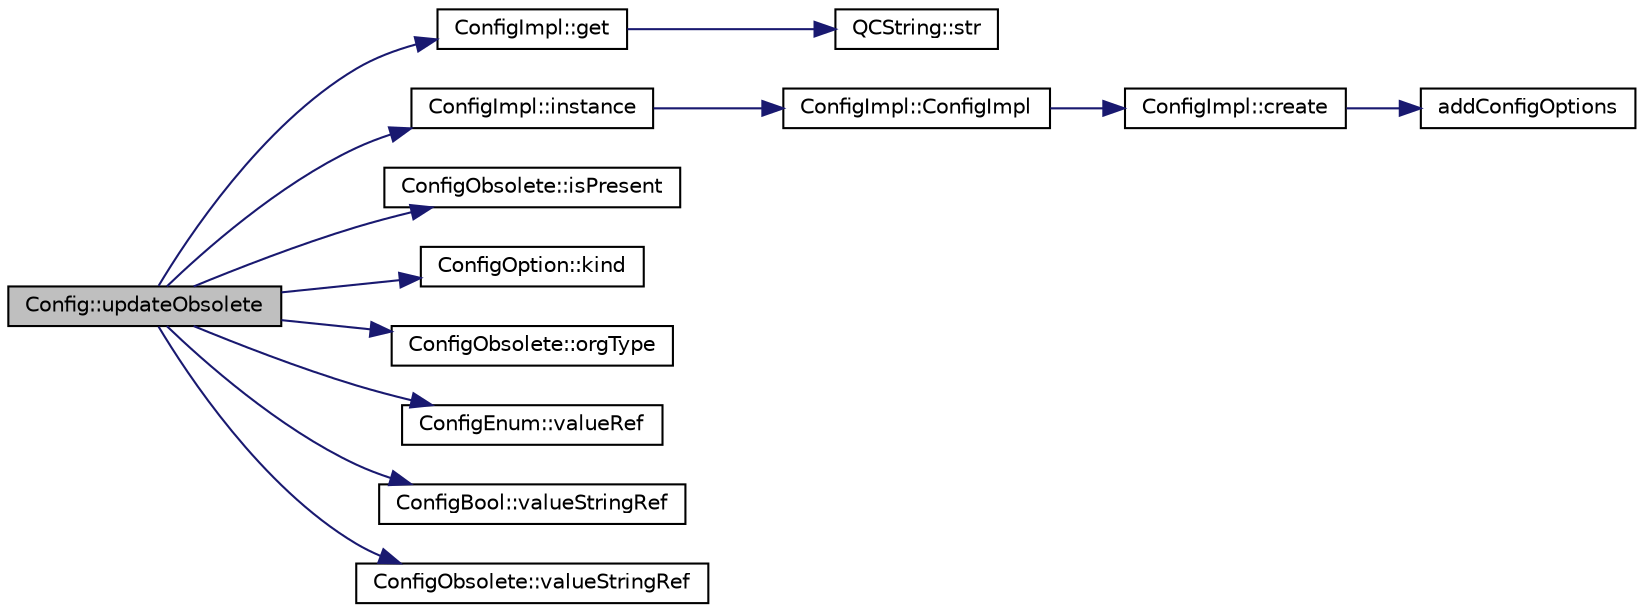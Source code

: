 digraph "Config::updateObsolete"
{
 // LATEX_PDF_SIZE
  edge [fontname="Helvetica",fontsize="10",labelfontname="Helvetica",labelfontsize="10"];
  node [fontname="Helvetica",fontsize="10",shape=record];
  rankdir="LR";
  Node1 [label="Config::updateObsolete",height=0.2,width=0.4,color="black", fillcolor="grey75", style="filled", fontcolor="black",tooltip=" "];
  Node1 -> Node2 [color="midnightblue",fontsize="10",style="solid",fontname="Helvetica"];
  Node2 [label="ConfigImpl::get",height=0.2,width=0.4,color="black", fillcolor="white", style="filled",URL="$classConfigImpl.html#a6ee5f5279077a8be14ca6e22d525f104",tooltip=" "];
  Node2 -> Node3 [color="midnightblue",fontsize="10",style="solid",fontname="Helvetica"];
  Node3 [label="QCString::str",height=0.2,width=0.4,color="black", fillcolor="white", style="filled",URL="$classQCString.html#a9824b07232eea418ab3b3e7dc3178eec",tooltip=" "];
  Node1 -> Node4 [color="midnightblue",fontsize="10",style="solid",fontname="Helvetica"];
  Node4 [label="ConfigImpl::instance",height=0.2,width=0.4,color="black", fillcolor="white", style="filled",URL="$classConfigImpl.html#a501e98a30e96c9930ac4b1791b80c09a",tooltip=" "];
  Node4 -> Node5 [color="midnightblue",fontsize="10",style="solid",fontname="Helvetica"];
  Node5 [label="ConfigImpl::ConfigImpl",height=0.2,width=0.4,color="black", fillcolor="white", style="filled",URL="$classConfigImpl.html#af661fbf44e03c43d5ae7c3e30ef33a18",tooltip=" "];
  Node5 -> Node6 [color="midnightblue",fontsize="10",style="solid",fontname="Helvetica"];
  Node6 [label="ConfigImpl::create",height=0.2,width=0.4,color="black", fillcolor="white", style="filled",URL="$classConfigImpl.html#a0e1887e271fe89b5f3e2154e344ad4b1",tooltip=" "];
  Node6 -> Node7 [color="midnightblue",fontsize="10",style="solid",fontname="Helvetica"];
  Node7 [label="addConfigOptions",height=0.2,width=0.4,color="black", fillcolor="white", style="filled",URL="$configoptions_8h.html#abc359bc733e3ae3512278e3014d83eb4",tooltip=" "];
  Node1 -> Node8 [color="midnightblue",fontsize="10",style="solid",fontname="Helvetica"];
  Node8 [label="ConfigObsolete::isPresent",height=0.2,width=0.4,color="black", fillcolor="white", style="filled",URL="$classConfigObsolete.html#a2fb91ca94787c2b9767f7010f11571ea",tooltip=" "];
  Node1 -> Node9 [color="midnightblue",fontsize="10",style="solid",fontname="Helvetica"];
  Node9 [label="ConfigOption::kind",height=0.2,width=0.4,color="black", fillcolor="white", style="filled",URL="$classConfigOption.html#af9d4d56d36500792b82fce5b11202a60",tooltip=" "];
  Node1 -> Node10 [color="midnightblue",fontsize="10",style="solid",fontname="Helvetica"];
  Node10 [label="ConfigObsolete::orgType",height=0.2,width=0.4,color="black", fillcolor="white", style="filled",URL="$classConfigObsolete.html#a7514acb34d8d15c46be2715d63e2680c",tooltip=" "];
  Node1 -> Node11 [color="midnightblue",fontsize="10",style="solid",fontname="Helvetica"];
  Node11 [label="ConfigEnum::valueRef",height=0.2,width=0.4,color="black", fillcolor="white", style="filled",URL="$classConfigEnum.html#a63af270856c22528eaa62970056d583f",tooltip=" "];
  Node1 -> Node12 [color="midnightblue",fontsize="10",style="solid",fontname="Helvetica"];
  Node12 [label="ConfigBool::valueStringRef",height=0.2,width=0.4,color="black", fillcolor="white", style="filled",URL="$classConfigBool.html#a68ac670d16fb28e4dd4df321457c7b29",tooltip=" "];
  Node1 -> Node13 [color="midnightblue",fontsize="10",style="solid",fontname="Helvetica"];
  Node13 [label="ConfigObsolete::valueStringRef",height=0.2,width=0.4,color="black", fillcolor="white", style="filled",URL="$classConfigObsolete.html#a5b2f5633d6d13cfe0c2873ab683db80e",tooltip=" "];
}
